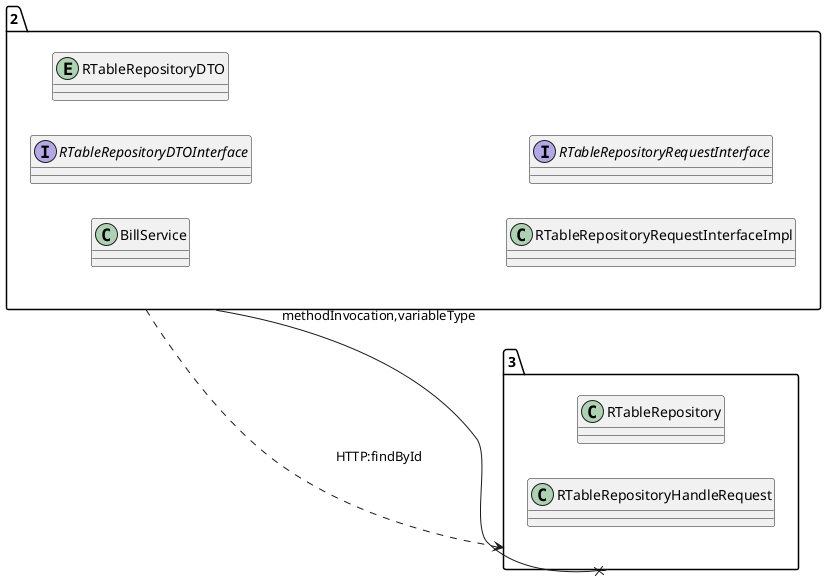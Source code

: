 @startuml 
allow_mixing
left to right direction
package "2"{
class BillService
interface RTableRepositoryDTOInterface
entity RTableRepositoryDTO
class RTableRepositoryRequestInterfaceImpl
interface RTableRepositoryRequestInterface

}
package "3"{
class RTableRepository
class RTableRepositoryHandleRequest

}
"2" --x "3":methodInvocation,variableType
"2" ..> "3":HTTP:findById
@enduml